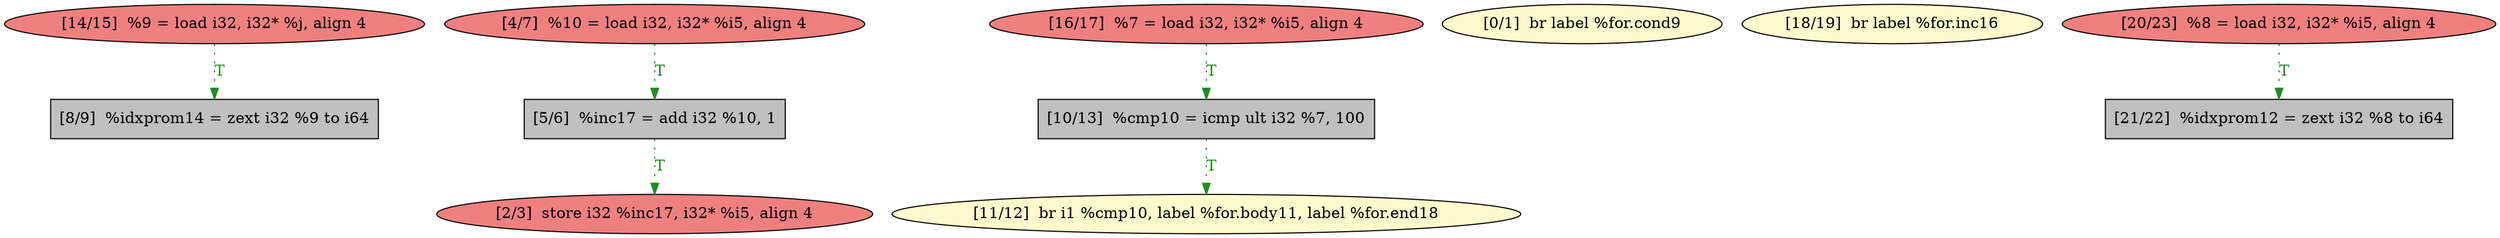 
digraph G {


node1475 [fillcolor=grey,label="[8/9]  %idxprom14 = zext i32 %9 to i64",shape=rectangle,style=filled ]
node1472 [fillcolor=lightcoral,label="[4/7]  %10 = load i32, i32* %i5, align 4",shape=ellipse,style=filled ]
node1465 [fillcolor=lightcoral,label="[14/15]  %9 = load i32, i32* %j, align 4",shape=ellipse,style=filled ]
node1464 [fillcolor=grey,label="[10/13]  %cmp10 = icmp ult i32 %7, 100",shape=rectangle,style=filled ]
node1471 [fillcolor=lemonchiffon,label="[0/1]  br label %for.cond9",shape=ellipse,style=filled ]
node1466 [fillcolor=lightcoral,label="[16/17]  %7 = load i32, i32* %i5, align 4",shape=ellipse,style=filled ]
node1473 [fillcolor=lemonchiffon,label="[11/12]  br i1 %cmp10, label %for.body11, label %for.end18",shape=ellipse,style=filled ]
node1470 [fillcolor=lightcoral,label="[2/3]  store i32 %inc17, i32* %i5, align 4",shape=ellipse,style=filled ]
node1467 [fillcolor=lemonchiffon,label="[18/19]  br label %for.inc16",shape=ellipse,style=filled ]
node1468 [fillcolor=lightcoral,label="[20/23]  %8 = load i32, i32* %i5, align 4",shape=ellipse,style=filled ]
node1474 [fillcolor=grey,label="[5/6]  %inc17 = add i32 %10, 1",shape=rectangle,style=filled ]
node1469 [fillcolor=grey,label="[21/22]  %idxprom12 = zext i32 %8 to i64",shape=rectangle,style=filled ]

node1474->node1470 [style=dotted,color=forestgreen,label="T",fontcolor=forestgreen ]
node1472->node1474 [style=dotted,color=forestgreen,label="T",fontcolor=forestgreen ]
node1468->node1469 [style=dotted,color=forestgreen,label="T",fontcolor=forestgreen ]
node1465->node1475 [style=dotted,color=forestgreen,label="T",fontcolor=forestgreen ]
node1464->node1473 [style=dotted,color=forestgreen,label="T",fontcolor=forestgreen ]
node1466->node1464 [style=dotted,color=forestgreen,label="T",fontcolor=forestgreen ]


}
